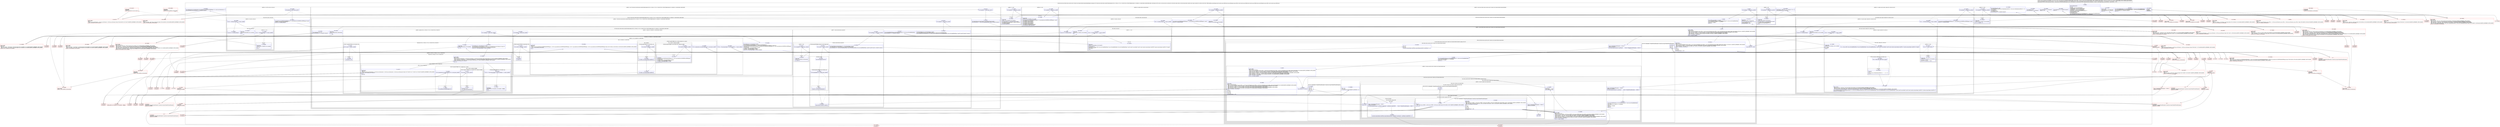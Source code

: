 digraph "CFG fororg.osmdroid.util.GEMFFile.\<init\>(Ljava\/lang\/String;Ljava\/util\/List;)V" {
subgraph cluster_Region_464592391 {
label = "R(19:0|(3:3|(3:5|(4:7|8|(3:10|(4:12|13|(3:15|(3:17|18|(2:21|(2:23|24)))|29)|31)|34)|35)|38)|39)|40|(1:43)|44|(2:47|(7:50|(3:53|(1:56)|(3:59|(1:61)|62)(0))|63|(4:66|(2:67|(2:(1:176)|(2:(1:71)(1:(1:74)(0))|75)))|(1:78)(0)|79)|80|(3:83|(2:(2:(1:90)|91)(1:(1:94)(0))|95)|(1:98)(0))|99))|100|(1:103)|104|(2:107|(3:110|(1:113)|114))|115|(1:118)|119|(1:122)|123|(3:126|(3:129|(1:132)|133)|134)|135|(2:138|(3:141|(5:144|(1:146)|147|(1:150)|151)|152))|153) | DECL_VAR: java.util.Iterator null, int null, java.io.File[] null, java.util.Iterator\<java.io.File\> null, int null, java.io.File[] null, int null, java.io.File[] null, java.util.Iterator\<java.io.File\> null, int null, java.io.File[] null\l";
node [shape=record,color=blue];
Node_0 [shape=record,label="{0\:\ 0x0000|MTH_ENTER_BLOCK\l|r0 = r27\lr0.mFiles = new java.util.ArrayList()\lr0.mFileNames = new java.util.ArrayList()\lr0.mRangeData = new java.util.ArrayList()\lr0.mFileSizes = new java.util.ArrayList()\lr0.mSources = new java.util.LinkedHashMap\<\>()\lr0.mSourceLimited = false\lr0.mCurrentSource = 0\lr0.mLocation = r28\ljava.util.LinkedHashMap java.util.LinkedHashMap r3 = new java.util.LinkedHashMap()\ljava.util.Iterator java.util.Iterator\<java.io.File\> r4 = r29.iterator()\l}"];
subgraph cluster_LoopRegion_1663156035 {
label = "LOOP:0: (3:3|(3:5|(4:7|8|(3:10|(4:12|13|(3:15|(3:17|18|(2:21|(2:23|24)))|29)|31)|34)|35)|38)|39)";
node [shape=record,color=blue];
Node_2 [shape=record,label="{2\:\ 0x003e|if (r4.hasNext() != false) goto L_0x0040\l}"];
subgraph cluster_Region_1372183491 {
label = "R(3:3|(3:5|(4:7|8|(3:10|(4:12|13|(3:15|(3:17|18|(2:21|(2:23|24)))|29)|31)|34)|35)|38)|39)";
node [shape=record,color=blue];
Node_3 [shape=record,label="{3\:\ 0x0040|java.io.File java.io.File r5 = r4.next()\ljava.util.LinkedHashMap java.util.LinkedHashMap r6 = new java.util.LinkedHashMap()\ljava.io.File[] java.io.File[] r7 = r5.listFiles()\lint int r8 = r7.length\lint r9 = 0\l}"];
subgraph cluster_LoopRegion_1257623648 {
label = "LOOP:1: (3:5|(4:7|8|(3:10|(4:12|13|(3:15|(3:17|18|(2:21|(2:23|24)))|29)|31)|34)|35)|38)";
node [shape=record,color=blue];
Node_4 [shape=record,label="{4\:\ 0x0051|LOOP_START\lPHI: r4 r7 r8 r9 \l  PHI: (r4v6 java.util.Iterator\<java.io.File\>) = (r4v1 java.util.Iterator\<java.io.File\>), (r4v7 java.util.Iterator\<java.io.File\>) binds: [B:3:0x0040, B:38:0x011c] A[DONT_GENERATE, DONT_INLINE]\l  PHI: (r7v15 java.io.File[]) = (r7v14 java.io.File[]), (r7v16 java.io.File[]) binds: [B:3:0x0040, B:38:0x011c] A[DONT_GENERATE, DONT_INLINE]\l  PHI: (r8v13 int) = (r8v12 int), (r8v14 int) binds: [B:3:0x0040, B:38:0x011c] A[DONT_GENERATE, DONT_INLINE]\l  PHI: (r9v29 int) = (r9v28 int), (r9v30 int) binds: [B:3:0x0040, B:38:0x011c] A[DONT_GENERATE, DONT_INLINE]\lLOOP:1: B:4:0x0051\-\>B:38:0x011c\l|if (r9 \< r8) goto L_0x0053\l}"];
subgraph cluster_Region_978468911 {
label = "R(3:5|(4:7|8|(3:10|(4:12|13|(3:15|(3:17|18|(2:21|(2:23|24)))|29)|31)|34)|35)|38)";
node [shape=record,color=blue];
Node_5 [shape=record,label="{5\:\ 0x0053|java.io.File r10 = r7[r9]\l}"];
subgraph cluster_TryCatchRegion_1780789783 {
label = "Try: R(4:7|8|(3:10|(4:12|13|(3:15|(3:17|18|(2:21|(2:23|24)))|29)|31)|34)|35) catches: R(1:36)";
node [shape=record,color=blue];
subgraph cluster_Region_2003906684 {
label = "R(4:7|8|(3:10|(4:12|13|(3:15|(3:17|18|(2:21|(2:23|24)))|29)|31)|34)|35)";
node [shape=record,color=blue];
Node_7 [shape=record,label="{7\:\ ?|Catch:\{ NumberFormatException \-\> 0x0116 \}\lSplitter:B:6:0x0055\l|java.lang.Integer.parseInt(r10.getName())     \/\/ Catch:\{ NumberFormatException \-\> 0x0116 \}\l}"];
Node_8 [shape=record,label="{8\:\ 0x005c|java.util.LinkedHashMap java.util.LinkedHashMap r11 = new java.util.LinkedHashMap()\ljava.io.File[] java.io.File[] r12 = r10.listFiles()\lint int r13 = r12.length\lint r14 = 0\l}"];
subgraph cluster_LoopRegion_1522780799 {
label = "LOOP:2: (3:10|(4:12|13|(3:15|(3:17|18|(2:21|(2:23|24)))|29)|31)|34)";
node [shape=record,color=blue];
Node_9 [shape=record,label="{9\:\ 0x0067|LOOP_START\lPHI: r4 r7 r8 r12 r13 r14 \l  PHI: (r4v8 java.util.Iterator\<java.io.File\>) = (r4v6 java.util.Iterator\<java.io.File\>), (r4v9 java.util.Iterator\<java.io.File\>) binds: [B:8:0x005c, B:34:0x00ef] A[DONT_GENERATE, DONT_INLINE]\l  PHI: (r7v17 java.io.File[]) = (r7v15 java.io.File[]), (r7v18 java.io.File[]) binds: [B:8:0x005c, B:34:0x00ef] A[DONT_GENERATE, DONT_INLINE]\l  PHI: (r8v15 int) = (r8v13 int), (r8v16 int) binds: [B:8:0x005c, B:34:0x00ef] A[DONT_GENERATE, DONT_INLINE]\l  PHI: (r12v19 java.io.File[]) = (r12v18 java.io.File[]), (r12v20 java.io.File[]) binds: [B:8:0x005c, B:34:0x00ef] A[DONT_GENERATE, DONT_INLINE]\l  PHI: (r13v38 int) = (r13v37 int), (r13v39 int) binds: [B:8:0x005c, B:34:0x00ef] A[DONT_GENERATE, DONT_INLINE]\l  PHI: (r14v50 int) = (r14v49 int), (r14v51 int) binds: [B:8:0x005c, B:34:0x00ef] A[DONT_GENERATE, DONT_INLINE]\lLOOP:2: B:9:0x0067\-\>B:34:0x00ef\l|if (r14 \< r13) goto L_0x0069\l}"];
subgraph cluster_Region_1900715432 {
label = "R(3:10|(4:12|13|(3:15|(3:17|18|(2:21|(2:23|24)))|29)|31)|34)";
node [shape=record,color=blue];
Node_10 [shape=record,label="{10\:\ 0x0069|java.io.File r15 = r12[r14]\l}"];
subgraph cluster_TryCatchRegion_2076863262 {
label = "Try: R(4:12|13|(3:15|(3:17|18|(2:21|(2:23|24)))|29)|31) catches: R(1:32)";
node [shape=record,color=blue];
subgraph cluster_Region_1019617869 {
label = "R(4:12|13|(3:15|(3:17|18|(2:21|(2:23|24)))|29)|31)";
node [shape=record,color=blue];
Node_12 [shape=record,label="{12\:\ ?|Catch:\{ NumberFormatException \-\> 0x00e5 \}\lSplitter:B:11:0x006b\l|java.lang.Integer.parseInt(r15.getName())     \/\/ Catch:\{ NumberFormatException \-\> 0x00e5 \}\l}"];
Node_13 [shape=record,label="{13\:\ 0x0072|java.util.LinkedHashMap java.util.LinkedHashMap r2 = new java.util.LinkedHashMap()\lr17 = r4\ljava.io.File[] java.io.File[] r4 = r15.listFiles()\lr18 = r7\lint int r7 = r4.length\lr19 = r8\lint r8 = 0\l}"];
subgraph cluster_LoopRegion_1198041787 {
label = "LOOP:3: (3:15|(3:17|18|(2:21|(2:23|24)))|29)";
node [shape=record,color=blue];
Node_14 [shape=record,label="{14\:\ 0x0083|LOOP_START\lPHI: r4 r7 r8 r12 r13 \l  PHI: (r4v11 java.io.File[]) = (r4v10 java.io.File[]), (r4v13 java.io.File[]) binds: [B:13:0x0072, B:29:0x00c7] A[DONT_GENERATE, DONT_INLINE]\l  PHI: (r7v20 int) = (r7v19 int), (r7v22 int) binds: [B:13:0x0072, B:29:0x00c7] A[DONT_GENERATE, DONT_INLINE]\l  PHI: (r8v18 int) = (r8v17 int), (r8v19 int) binds: [B:13:0x0072, B:29:0x00c7] A[DONT_GENERATE, DONT_INLINE]\l  PHI: (r12v21 java.io.File[]) = (r12v19 java.io.File[]), (r12v22 java.io.File[]) binds: [B:13:0x0072, B:29:0x00c7] A[DONT_GENERATE, DONT_INLINE]\l  PHI: (r13v40 int) = (r13v38 int), (r13v41 int) binds: [B:13:0x0072, B:29:0x00c7] A[DONT_GENERATE, DONT_INLINE]\lLOOP:3: B:14:0x0083\-\>B:29:0x00c7\l|if (r8 \< r7) goto L_0x0085\l}"];
subgraph cluster_Region_1117904614 {
label = "R(3:15|(3:17|18|(2:21|(2:23|24)))|29)";
node [shape=record,color=blue];
Node_15 [shape=record,label="{15\:\ 0x0085|int r20 = r7\ljava.io.File r7 = r4[r8]\ljava.io.File[] r21 = r4\l}"];
subgraph cluster_TryCatchRegion_1122160159 {
label = "Try: R(3:17|18|(2:21|(2:23|24))) catches: R(3:25|27|29)";
node [shape=record,color=blue];
subgraph cluster_Region_640905218 {
label = "R(3:17|18|(2:21|(2:23|24)))";
node [shape=record,color=blue];
Node_17 [shape=record,label="{17\:\ ?|Catch:\{ NumberFormatException \-\> 0x00c3 \}\lSplitter:B:16:0x008b\l}"];
Node_18 [shape=record,label="{18\:\ 0x008f|r22 = r12\l}"];
subgraph cluster_TryCatchRegion_1947311776 {
label = "Try: R(2:21|(2:23|24)) catches: R(2:27|29)";
node [shape=record,color=blue];
subgraph cluster_Region_922536018 {
label = "R(2:21|(2:23|24))";
node [shape=record,color=blue];
Node_21 [shape=record,label="{21\:\ 0x0095|r23 = r13\l}"];
subgraph cluster_TryCatchRegion_1005203007 {
label = "Try: R(2:23|24) catches: R(0)";
node [shape=record,color=blue];
subgraph cluster_Region_2061923973 {
label = "R(2:23|24)";
node [shape=record,color=blue];
Node_23 [shape=record,label="{23\:\ ?|Catch:\{ NumberFormatException \-\> 0x00c7 \}\lSplitter:B:22:0x0099\l|java.lang.Integer.parseInt(r7.getName().substring(0, r7.getName().indexOf(46)))     \/\/ Catch:\{ NumberFormatException \-\> 0x00c7 \}\l}"];
Node_24 [shape=record,label="{24\:\ 0x00a5|r2.put(java.lang.Integer.valueOf(java.lang.Integer.parseInt(r7.getName().substring(0, r7.getName().indexOf(46)))), r7)\l}"];
}
subgraph cluster_Region_332406983 {
label = "R(0) | ExcHandler: NumberFormatException (unused java.lang.NumberFormatException)\l";
node [shape=record,color=blue];
}
}
}
subgraph cluster_Region_526150169 {
label = "R(2:27|29) | ExcHandler: NumberFormatException (unused java.lang.NumberFormatException)\l";
node [shape=record,color=blue];
Node_27 [shape=record,label="{27\:\ 0x00c5|PHI: r22 \l  PHI: (r22v4 java.io.File[]) = (r22v5 java.io.File[]), (r22v6 java.io.File[]) binds: [B:25:0x00c3, B:28:?] A[DONT_GENERATE, DONT_INLINE]\l|r23 = r13\l}"];
Node_29 [shape=record,label="{29\:\ 0x00c7|LOOP_END\lPHI: r22 r23 \l  PHI: (r22v3 java.io.File[]) = (r22v4 java.io.File[]), (r22v6 java.io.File[]), (r22v6 java.io.File[]) binds: [B:163:0x00c7, B:30:?, B:164:0x00c7] A[DONT_GENERATE, DONT_INLINE]\l  PHI: (r23v3 int) = (r23v4 int), (r23v5 int), (r23v5 int) binds: [B:163:0x00c7, B:30:?, B:164:0x00c7] A[DONT_GENERATE, DONT_INLINE]\lLOOP:3: B:14:0x0083\-\>B:29:0x00c7\l|r8++\lr7 = r20\lr4 = r21\lr12 = r22\lr13 = r23\ljava.lang.String r1 = r28\l}"];
}
}
}
subgraph cluster_Region_2101486127 {
label = "R(3:25|27|29) | ExcHandler: NumberFormatException (unused java.lang.NumberFormatException)\l";
node [shape=record,color=blue];
Node_25 [shape=record,label="{25\:\ 0x00c3|r22 = r12\l}"];
Node_27 [shape=record,label="{27\:\ 0x00c5|PHI: r22 \l  PHI: (r22v4 java.io.File[]) = (r22v5 java.io.File[]), (r22v6 java.io.File[]) binds: [B:25:0x00c3, B:28:?] A[DONT_GENERATE, DONT_INLINE]\l|r23 = r13\l}"];
Node_29 [shape=record,label="{29\:\ 0x00c7|LOOP_END\lPHI: r22 r23 \l  PHI: (r22v3 java.io.File[]) = (r22v4 java.io.File[]), (r22v6 java.io.File[]), (r22v6 java.io.File[]) binds: [B:163:0x00c7, B:30:?, B:164:0x00c7] A[DONT_GENERATE, DONT_INLINE]\l  PHI: (r23v3 int) = (r23v4 int), (r23v5 int), (r23v5 int) binds: [B:163:0x00c7, B:30:?, B:164:0x00c7] A[DONT_GENERATE, DONT_INLINE]\lLOOP:3: B:14:0x0083\-\>B:29:0x00c7\l|r8++\lr7 = r20\lr4 = r21\lr12 = r22\lr13 = r23\ljava.lang.String r1 = r28\l}"];
}
}
Node_29 [shape=record,label="{29\:\ 0x00c7|LOOP_END\lPHI: r22 r23 \l  PHI: (r22v3 java.io.File[]) = (r22v4 java.io.File[]), (r22v6 java.io.File[]), (r22v6 java.io.File[]) binds: [B:163:0x00c7, B:30:?, B:164:0x00c7] A[DONT_GENERATE, DONT_INLINE]\l  PHI: (r23v3 int) = (r23v4 int), (r23v5 int), (r23v5 int) binds: [B:163:0x00c7, B:30:?, B:164:0x00c7] A[DONT_GENERATE, DONT_INLINE]\lLOOP:3: B:14:0x0083\-\>B:29:0x00c7\l|r8++\lr7 = r20\lr4 = r21\lr12 = r22\lr13 = r23\ljava.lang.String r1 = r28\l}"];
}
}
Node_31 [shape=record,label="{31\:\ 0x00d4|r22 = r12\lr23 = r13\lr11.put(new java.lang.Integer(r15.getName()), r2)\l}"];
}
subgraph cluster_Region_432295840 {
label = "R(1:32) | ExcHandler: NumberFormatException (unused java.lang.NumberFormatException)\l";
node [shape=record,color=blue];
Node_32 [shape=record,label="{32\:\ 0x00e5|r17 = r4\lr18 = r7\lr19 = r8\lr22 = r12\lr23 = r13\l}"];
}
}
Node_34 [shape=record,label="{34\:\ 0x00ef|LOOP_END\lPHI: r17 r18 r19 r22 r23 \l  PHI: (r17v4 java.util.Iterator\<java.io.File\>) = (r17v5 java.util.Iterator\<java.io.File\>), (r17v6 java.util.Iterator\<java.io.File\>) binds: [B:160:0x00ef, B:161:0x00ef] A[DONT_GENERATE, DONT_INLINE]\l  PHI: (r18v3 java.io.File[]) = (r18v4 java.io.File[]), (r18v5 java.io.File[]) binds: [B:160:0x00ef, B:161:0x00ef] A[DONT_GENERATE, DONT_INLINE]\l  PHI: (r19v3 int) = (r19v4 int), (r19v5 int) binds: [B:160:0x00ef, B:161:0x00ef] A[DONT_GENERATE, DONT_INLINE]\l  PHI: (r22v0 java.io.File[]) = (r22v1 java.io.File[]), (r22v2 java.io.File[]) binds: [B:160:0x00ef, B:161:0x00ef] A[DONT_GENERATE, DONT_INLINE]\l  PHI: (r23v0 int) = (r23v1 int), (r23v2 int) binds: [B:160:0x00ef, B:161:0x00ef] A[DONT_GENERATE, DONT_INLINE]\lLOOP:2: B:9:0x0067\-\>B:34:0x00ef\l|r14++\lr4 = r17\lr7 = r18\lr8 = r19\lr12 = r22\lr13 = r23\ljava.lang.String r1 = r28\l}"];
}
}
Node_35 [shape=record,label="{35\:\ 0x0100|r17 = r4\lr18 = r7\lr19 = r8\lr6.put(java.lang.Integer.valueOf(java.lang.Integer.parseInt(r10.getName())), r11)\l}"];
}
subgraph cluster_Region_347954125 {
label = "R(1:36) | ExcHandler: NumberFormatException (unused java.lang.NumberFormatException)\l";
node [shape=record,color=blue];
Node_36 [shape=record,label="{36\:\ 0x0116|r17 = r4\lr18 = r7\lr19 = r8\l}"];
}
}
Node_38 [shape=record,label="{38\:\ 0x011c|LOOP_END\lPHI: r17 r18 r19 \l  PHI: (r17v1 java.util.Iterator\<java.io.File\>) = (r17v2 java.util.Iterator\<java.io.File\>), (r17v3 java.util.Iterator\<java.io.File\>) binds: [B:157:0x011c, B:158:0x011c] A[DONT_GENERATE, DONT_INLINE]\l  PHI: (r18v0 java.io.File[]) = (r18v1 java.io.File[]), (r18v2 java.io.File[]) binds: [B:157:0x011c, B:158:0x011c] A[DONT_GENERATE, DONT_INLINE]\l  PHI: (r19v0 int) = (r19v1 int), (r19v2 int) binds: [B:157:0x011c, B:158:0x011c] A[DONT_GENERATE, DONT_INLINE]\lLOOP:1: B:4:0x0051\-\>B:38:0x011c\l|r9++\lr4 = r17\lr7 = r18\lr8 = r19\ljava.lang.String r1 = r28\l}"];
}
}
Node_39 [shape=record,label="{39\:\ 0x0129|LOOP_END\lLOOP:0: B:1:0x003a\-\>B:39:0x0129\l|java.util.Iterator\<java.io.File\> r17 = r4\lr3.put(r5.getName(), r6)\ljava.lang.String r1 = r28\l}"];
}
}
Node_40 [shape=record,label="{40\:\ 0x0137|java.util.LinkedHashMap java.util.LinkedHashMap r1 = new java.util.LinkedHashMap()\ljava.util.LinkedHashMap java.util.LinkedHashMap r2 = new java.util.LinkedHashMap()\ljava.util.Iterator r4 = r3.keySet().iterator()\lint r5 = 0\l}"];
subgraph cluster_LoopRegion_1201051284 {
label = "LOOP:4: (1:43)";
node [shape=record,color=blue];
Node_42 [shape=record,label="{42\:\ 0x014e|if (r4.hasNext() != false) goto L_0x0150\l}"];
subgraph cluster_Region_158101100 {
label = "R(1:43)";
node [shape=record,color=blue];
Node_43 [shape=record,label="{43\:\ 0x0150|LOOP_END\lLOOP:4: B:41:0x014a\-\>B:43:0x0150\l|java.lang.String r6 = (java.lang.String) r4.next()\lr1.put(r6, new java.lang.Integer(r5))\lr2.put(new java.lang.Integer(r5), r6)\lr5++\l}"];
}
}
Node_44 [shape=record,label="{44\:\ 0x0169|java.util.ArrayList java.util.ArrayList\<org.osmdroid.util.GEMFFile.GEMFRange\> r4 = new java.util.ArrayList\<\>()\ljava.util.Iterator java.util.Iterator r5 = r3.keySet().iterator()\l}"];
subgraph cluster_LoopRegion_526582656 {
label = "LOOP:5: (2:47|(7:50|(3:53|(1:56)|(3:59|(1:61)|62)(0))|63|(4:66|(2:67|(2:(1:176)|(2:(1:71)(1:(1:74)(0))|75)))|(1:78)(0)|79)|80|(3:83|(2:(2:(1:90)|91)(1:(1:94)(0))|95)|(1:98)(0))|99))";
node [shape=record,color=blue];
Node_46 [shape=record,label="{46\:\ 0x017a|if (r5.hasNext() != false) goto L_0x017c\l}"];
subgraph cluster_Region_713611444 {
label = "R(2:47|(7:50|(3:53|(1:56)|(3:59|(1:61)|62)(0))|63|(4:66|(2:67|(2:(1:176)|(2:(1:71)(1:(1:74)(0))|75)))|(1:78)(0)|79)|80|(3:83|(2:(2:(1:90)|91)(1:(1:94)(0))|95)|(1:98)(0))|99))";
node [shape=record,color=blue];
Node_47 [shape=record,label="{47\:\ 0x017c|java.lang.String java.lang.String r6 = (java.lang.String) r5.next()\ljava.util.Iterator r7 = ((java.util.LinkedHashMap) r3.get(r6)).keySet().iterator()\l}"];
subgraph cluster_LoopRegion_1066067032 {
label = "LOOP:6: (7:50|(3:53|(1:56)|(3:59|(1:61)|62)(0))|63|(4:66|(2:67|(2:(1:176)|(2:(1:71)(1:(1:74)(0))|75)))|(1:78)(0)|79)|80|(3:83|(2:(2:(1:90)|91)(1:(1:94)(0))|95)|(1:98)(0))|99)";
node [shape=record,color=blue];
Node_49 [shape=record,label="{49\:\ 0x0194|if (r7.hasNext() != false) goto L_0x0196\l}"];
subgraph cluster_Region_298536012 {
label = "R(7:50|(3:53|(1:56)|(3:59|(1:61)|62)(0))|63|(4:66|(2:67|(2:(1:176)|(2:(1:71)(1:(1:74)(0))|75)))|(1:78)(0)|79)|80|(3:83|(2:(2:(1:90)|91)(1:(1:94)(0))|95)|(1:98)(0))|99)";
node [shape=record,color=blue];
Node_50 [shape=record,label="{50\:\ 0x0196|java.lang.Integer r8 = (java.lang.Integer) r7.next()\ljava.util.LinkedHashMap java.util.LinkedHashMap r9 = new java.util.LinkedHashMap()\ljava.util.Iterator java.util.Iterator r10 = new java.util.TreeSet(((java.util.LinkedHashMap) ((java.util.LinkedHashMap) r3.get(r6)).get(r8)).keySet()).iterator()\l}"];
subgraph cluster_LoopRegion_1424903160 {
label = "LOOP:7: (3:53|(1:56)|(3:59|(1:61)|62)(0))";
node [shape=record,color=blue];
Node_52 [shape=record,label="{52\:\ 0x01be|if (r10.hasNext() != false) goto L_0x01c0\l}"];
subgraph cluster_Region_43596116 {
label = "R(3:53|(1:56)|(3:59|(1:61)|62)(0))";
node [shape=record,color=blue];
Node_53 [shape=record,label="{53\:\ 0x01c0|java.lang.Integer java.lang.Integer r11 = (java.lang.Integer) r10.next()\ljava.util.ArrayList java.util.ArrayList r12 = new java.util.ArrayList()\ljava.util.Iterator r13 = ((java.util.LinkedHashMap) ((java.util.LinkedHashMap) ((java.util.LinkedHashMap) r3.get(r6)).get(r8)).get(r11)).keySet().iterator()\l}"];
subgraph cluster_LoopRegion_1434172992 {
label = "LOOP:8: (1:56)";
node [shape=record,color=blue];
Node_55 [shape=record,label="{55\:\ 0x01e9|if (r13.hasNext() != false) goto L_0x01eb\l}"];
subgraph cluster_Region_2034460650 {
label = "R(1:56)";
node [shape=record,color=blue];
Node_56 [shape=record,label="{56\:\ 0x01eb|LOOP_END\lLOOP:8: B:54:0x01e5\-\>B:56:0x01eb\l|r12.add(r14)\l}"];
}
}
subgraph cluster_IfRegion_220618574 {
label = "IF [B:58:0x01f9] THEN: R(3:59|(1:61)|62) ELSE: R(0)";
node [shape=record,color=blue];
Node_58 [shape=record,label="{58\:\ 0x01f9|if (r12.size() != 0) goto L_0x01fc\l}"];
subgraph cluster_Region_642922219 {
label = "R(3:59|(1:61)|62)";
node [shape=record,color=blue];
Node_59 [shape=record,label="{59\:\ 0x01fc|java.util.Collections.sort(r12)\l}"];
subgraph cluster_IfRegion_479300289 {
label = "IF [B:60:0x0203] THEN: R(1:61) ELSE: null";
node [shape=record,color=blue];
Node_60 [shape=record,label="{60\:\ 0x0203|if (r9.containsKey(r12) == false) goto L_0x0205\l}"];
subgraph cluster_Region_1577688897 {
label = "R(1:61)";
node [shape=record,color=blue];
Node_61 [shape=record,label="{61\:\ 0x0205|r9.put(r12, new java.util.ArrayList())\l}"];
}
}
Node_62 [shape=record,label="{62\:\ 0x020d|((java.util.List) r9.get(r12)).add(r11)\l}"];
}
subgraph cluster_Region_1203726896 {
label = "R(0)";
node [shape=record,color=blue];
}
}
}
}
Node_63 [shape=record,label="{63\:\ 0x0217|java.util.LinkedHashMap java.util.LinkedHashMap r10 = new java.util.LinkedHashMap()\ljava.util.Iterator r11 = r9.keySet().iterator()\l}"];
subgraph cluster_LoopRegion_879650405 {
label = "LOOP:9: (4:66|(2:67|(2:(1:176)|(2:(1:71)(1:(1:74)(0))|75)))|(1:78)(0)|79)";
node [shape=record,color=blue];
Node_65 [shape=record,label="{65\:\ 0x0228|if (r11.hasNext() != false) goto L_0x022a\l}"];
subgraph cluster_Region_5914846 {
label = "R(4:66|(2:67|(2:(1:176)|(2:(1:71)(1:(1:74)(0))|75)))|(1:78)(0)|79)";
node [shape=record,color=blue];
Node_66 [shape=record,label="{66\:\ 0x022a|java.util.List r12 = (java.util.List) r11.next()\ljava.util.TreeSet java.util.TreeSet r13 = new java.util.TreeSet((java.util.Collection) r9.get(r12))\ljava.util.ArrayList java.util.ArrayList r14 = new java.util.ArrayList()\lint int r15 = ((java.lang.Integer) r13.first()).intValue()\l}"];
subgraph cluster_LoopRegion_1546579092 {
label = "LOOP:10: (2:67|(2:(1:176)|(2:(1:71)(1:(1:74)(0))|75)))";
node [shape=record,color=blue];
subgraph cluster_Region_1160658039 {
label = "R(2:67|(2:(1:176)|(2:(1:71)(1:(1:74)(0))|75)))";
node [shape=record,color=blue];
Node_67 [shape=record,label="{67\:\ 0x024a|LOOP_START\lPHI: r5 r14 r15 \l  PHI: (r5v33 java.util.Iterator) = (r5v29 java.util.Iterator), (r5v39 java.util.Iterator) binds: [B:66:0x022a, B:75:0x027d] A[DONT_GENERATE, DONT_INLINE]\l  PHI: (r14v43 java.util.ArrayList) = (r14v42 java.util.ArrayList), (r14v44 java.util.ArrayList) binds: [B:66:0x022a, B:75:0x027d] A[DONT_GENERATE, DONT_INLINE]\l  PHI: (r15v28 int) = (r15v27 int), (r15v29 int) binds: [B:66:0x022a, B:75:0x027d] A[DONT_GENERATE, DONT_INLINE]\lLOOP:10: B:67:0x024a\-\>B:75:0x027d\l|r24 = r5\l}"];
subgraph cluster_Region_1420804335 {
label = "R(2:(1:176)|(2:(1:71)(1:(1:74)(0))|75))";
node [shape=record,color=blue];
subgraph cluster_IfRegion_1548637412 {
label = "IF [B:68:0x0258] THEN: R(1:176) ELSE: null";
node [shape=record,color=blue];
Node_68 [shape=record,label="{68\:\ 0x0258|if (r15 \>= (((java.lang.Integer) r13.last()).intValue() + 1)) goto L_0x0282\l}"];
subgraph cluster_Region_1753079456 {
label = "R(1:176)";
node [shape=record,color=blue];
Node_176 [shape=record,label="{176\:\ 0x0282|SYNTHETIC\lEDGE_INSN: B:176:0x0282\-\>B:76:0x0282 ?: BREAK  \l|break\l}"];
}
}
subgraph cluster_Region_122888597 {
label = "R(2:(1:71)(1:(1:74)(0))|75)";
node [shape=record,color=blue];
subgraph cluster_IfRegion_1891405191 {
label = "IF [B:70:0x0263] THEN: R(1:71) ELSE: R(1:(1:74)(0))";
node [shape=record,color=blue];
Node_70 [shape=record,label="{70\:\ 0x0263|if (r13.contains(new java.lang.Integer(r15)) == true) goto L_0x0265\l}"];
subgraph cluster_Region_1470396074 {
label = "R(1:71)";
node [shape=record,color=blue];
Node_71 [shape=record,label="{71\:\ 0x0265|r14.add(new java.lang.Integer(r15))\l}"];
}
subgraph cluster_Region_795332740 {
label = "R(1:(1:74)(0)) | ELSE_IF_CHAIN\l";
node [shape=record,color=blue];
subgraph cluster_IfRegion_1128307344 {
label = "IF [B:73:0x0272] THEN: R(1:74) ELSE: R(0) | ELSE_IF_CHAIN\l";
node [shape=record,color=blue];
Node_73 [shape=record,label="{73\:\ 0x0272|if (r14.size() \> 0) goto L_0x0274\l}"];
subgraph cluster_Region_1144587302 {
label = "R(1:74)";
node [shape=record,color=blue];
Node_74 [shape=record,label="{74\:\ 0x0274|r10.put(r12, r14)\lr14 = new java.util.ArrayList()\l}"];
}
subgraph cluster_Region_75940784 {
label = "R(0)";
node [shape=record,color=blue];
}
}
}
}
Node_75 [shape=record,label="{75\:\ 0x027d|LOOP_END\lPHI: r14 \l  PHI: (r14v44 java.util.ArrayList) = (r14v43 java.util.ArrayList), (r14v45 java.util.ArrayList), (r14v43 java.util.ArrayList) binds: [B:179:0x027d, B:177:0x027d, B:178:0x027d] A[DONT_GENERATE, DONT_INLINE]\lLOOP:10: B:67:0x024a\-\>B:75:0x027d\l|r15++\lr5 = r24\l}"];
}
}
}
}
subgraph cluster_IfRegion_1837567848 {
label = "IF [B:77:0x0286] THEN: R(1:78) ELSE: R(0)";
node [shape=record,color=blue];
Node_77 [shape=record,label="{77\:\ 0x0286|if (r14.size() \> 0) goto L_0x0288\l}"];
subgraph cluster_Region_1448634487 {
label = "R(1:78)";
node [shape=record,color=blue];
Node_78 [shape=record,label="{78\:\ 0x0288|r10.put(r12, r14)\l}"];
}
subgraph cluster_Region_780456823 {
label = "R(0)";
node [shape=record,color=blue];
}
}
Node_79 [shape=record,label="{79\:\ 0x028b|LOOP_END\lLOOP:9: B:64:0x0224\-\>B:79:0x028b\l|r5 = r24\l}"];
}
}
Node_80 [shape=record,label="{80\:\ 0x028e|java.util.Iterator r24 = r5\ljava.util.Iterator r5 = r10.keySet().iterator()\l}"];
subgraph cluster_LoopRegion_671781081 {
label = "LOOP:11: (3:83|(2:(2:(1:90)|91)(1:(1:94)(0))|95)|(1:98)(0))";
node [shape=record,color=blue];
Node_82 [shape=record,label="{82\:\ 0x029c|if (r5.hasNext() != false) goto L_0x029e\l}"];
subgraph cluster_Region_70644038 {
label = "R(3:83|(2:(2:(1:90)|91)(1:(1:94)(0))|95)|(1:98)(0))";
node [shape=record,color=blue];
Node_83 [shape=record,label="{83\:\ 0x029e|java.util.List r10 = (java.util.List) r5.next()\ljava.util.TreeSet java.util.TreeSet r11 = new java.util.TreeSet(r10)\ljava.util.TreeSet java.util.TreeSet r12 = new java.util.TreeSet((java.util.Collection) r9.get(r10))\lorg.osmdroid.util.GEMFFile$GEMFRange org.osmdroid.util.GEMFFile.GEMFRange r10 = new org.osmdroid.util.GEMFFile.GEMFRange()\lr10.zoom = r8\lr10.sourceIndex = (java.lang.Integer) r1.get(r6)\lr10.xMin = (java.lang.Integer) r12.first()\lr10.xMax = (java.lang.Integer) r12.last()\lint int r14 = ((java.lang.Integer) r11.first()).intValue()\l}"];
subgraph cluster_LoopRegion_1628109113 {
label = "LOOP:12: (2:(2:(1:90)|91)(1:(1:94)(0))|95)";
node [shape=record,color=blue];
Node_85 [shape=record,label="{85\:\ 0x02ea|if (r14 \< (((java.lang.Integer) r11.last()).intValue() + 1)) goto L_0x02ec\l}"];
subgraph cluster_Region_575067864 {
label = "R(2:(2:(1:90)|91)(1:(1:94)(0))|95)";
node [shape=record,color=blue];
subgraph cluster_IfRegion_1201524587 {
label = "IF [B:87:0x02f5] THEN: R(2:(1:90)|91) ELSE: R(1:(1:94)(0))";
node [shape=record,color=blue];
Node_87 [shape=record,label="{87\:\ 0x02f5|if (r11.contains(new java.lang.Integer(r14)) == true) goto L_0x02f7\l}"];
subgraph cluster_Region_1760743556 {
label = "R(2:(1:90)|91)";
node [shape=record,color=blue];
subgraph cluster_IfRegion_1258941322 {
label = "IF [B:89:0x02f9] THEN: R(1:90) ELSE: null";
node [shape=record,color=blue];
Node_89 [shape=record,label="{89\:\ 0x02f9|if (r10.yMin == null) goto L_0x02fb\l}"];
subgraph cluster_Region_1577531724 {
label = "R(1:90)";
node [shape=record,color=blue];
Node_90 [shape=record,label="{90\:\ 0x02fb|r10.yMin = java.lang.Integer.valueOf(r14)\l}"];
}
}
Node_91 [shape=record,label="{91\:\ 0x0301|r10.yMax = java.lang.Integer.valueOf(r14)\l}"];
}
subgraph cluster_Region_964204204 {
label = "R(1:(1:94)(0)) | ELSE_IF_CHAIN\l";
node [shape=record,color=blue];
subgraph cluster_IfRegion_1102953574 {
label = "IF [B:93:0x030a] THEN: R(1:94) ELSE: R(0) | ELSE_IF_CHAIN\l";
node [shape=record,color=blue];
Node_93 [shape=record,label="{93\:\ 0x030a|if (r10.yMin != null) goto L_0x030c\l}"];
subgraph cluster_Region_1068963631 {
label = "R(1:94)";
node [shape=record,color=blue];
Node_94 [shape=record,label="{94\:\ 0x030c|r4.add(r10)\lorg.osmdroid.util.GEMFFile$GEMFRange r10 = new org.osmdroid.util.GEMFFile.GEMFRange()\lr10.zoom = r8\lr10.sourceIndex = (java.lang.Integer) r1.get(r6)\lr10.xMin = (java.lang.Integer) r12.first()\lr10.xMax = (java.lang.Integer) r12.last()\l}"];
}
subgraph cluster_Region_198265200 {
label = "R(0)";
node [shape=record,color=blue];
}
}
}
}
Node_95 [shape=record,label="{95\:\ 0x032e|LOOP_END\lPHI: r10 \l  PHI: (r10v16 org.osmdroid.util.GEMFFile$GEMFRange) = (r10v15 org.osmdroid.util.GEMFFile$GEMFRange), (r10v17 org.osmdroid.util.GEMFFile$GEMFRange), (r10v15 org.osmdroid.util.GEMFFile$GEMFRange) binds: [B:187:0x032e, B:185:0x032e, B:186:0x032e] A[DONT_GENERATE, DONT_INLINE]\lLOOP:12: B:84:0x02de\-\>B:95:0x032e\l|r14++\l}"];
}
}
subgraph cluster_IfRegion_1164728928 {
label = "IF [B:97:0x0333] THEN: R(1:98) ELSE: R(0)";
node [shape=record,color=blue];
Node_97 [shape=record,label="{97\:\ 0x0333|if (r10.yMin != null) goto L_0x0335\l}"];
subgraph cluster_Region_734935840 {
label = "R(1:98)";
node [shape=record,color=blue];
Node_98 [shape=record,label="{98\:\ 0x0335|r4.add(r10)\l}"];
}
subgraph cluster_Region_54934550 {
label = "R(0)";
node [shape=record,color=blue];
}
}
}
}
Node_99 [shape=record,label="{99\:\ 0x033a|LOOP_END\lLOOP:6: B:48:0x0190\-\>B:99:0x033a\l|r5 = r24\l}"];
}
}
}
}
Node_100 [shape=record,label="{100\:\ 0x033e|java.util.Iterator r5 = r1.keySet().iterator()\lint r6 = 0\l}"];
subgraph cluster_LoopRegion_2134309119 {
label = "LOOP:13: (1:103)";
node [shape=record,color=blue];
Node_102 [shape=record,label="{102\:\ 0x034b|if (r5.hasNext() != false) goto L_0x034d\l}"];
subgraph cluster_Region_396413116 {
label = "R(1:103)";
node [shape=record,color=blue];
Node_103 [shape=record,label="{103\:\ 0x034d|LOOP_END\lLOOP:13: B:101:0x0347\-\>B:103:0x034d\l|r6 += r7.length() + 8\l}"];
}
}
Node_104 [shape=record,label="{104\:\ 0x035b|long long r6 = (long) (r6 + 12 + (r4.size() * 32) + 4)\ljava.util.Iterator r8 = r4.iterator()\l}"];
subgraph cluster_LoopRegion_33999939 {
label = "LOOP:14: (2:107|(3:110|(1:113)|114))";
node [shape=record,color=blue];
Node_106 [shape=record,label="{106\:\ 0x036f|if (r8.hasNext() != false) goto L_0x0371\l}"];
subgraph cluster_Region_987773403 {
label = "R(2:107|(3:110|(1:113)|114))";
node [shape=record,color=blue];
Node_107 [shape=record,label="{107\:\ 0x0371|org.osmdroid.util.GEMFFile$GEMFRange r9 = (org.osmdroid.util.GEMFFile.GEMFRange) r8.next()\lr9.offset = java.lang.Long.valueOf(r6)\lint int r10 = r9.xMin.intValue()\l}"];
subgraph cluster_LoopRegion_666676430 {
label = "LOOP:15: (3:110|(1:113)|114)";
node [shape=record,color=blue];
Node_109 [shape=record,label="{109\:\ 0x038b|if (r10 \< (r9.xMax.intValue() + 1)) goto L_0x038d\l}"];
subgraph cluster_Region_1051246970 {
label = "R(3:110|(1:113)|114)";
node [shape=record,color=blue];
Node_110 [shape=record,label="{110\:\ 0x038d|int int r11 = r9.yMin.intValue()\l}"];
subgraph cluster_LoopRegion_1559611246 {
label = "LOOP:16: (1:113)";
node [shape=record,color=blue];
Node_112 [shape=record,label="{112\:\ 0x039b|if (r11 \< (r9.yMax.intValue() + 1)) goto L_0x039d\l}"];
subgraph cluster_Region_244937211 {
label = "R(1:113)";
node [shape=record,color=blue];
Node_113 [shape=record,label="{113\:\ 0x039d|LOOP_END\lLOOP:16: B:111:0x0393\-\>B:113:0x039d\l|r6 += 12\lr11++\l}"];
}
}
Node_114 [shape=record,label="{114\:\ 0x03a3|LOOP_END\lLOOP:15: B:108:0x0383\-\>B:114:0x03a3\l|r10++\l}"];
}
}
}
}
Node_115 [shape=record,label="{115\:\ 0x03a6|java.lang.String r10 = r28\ljava.io.RandomAccessFile java.io.RandomAccessFile r8 = new java.io.RandomAccessFile(r10, \"rw\")\lr8.writeInt(4)\lr8.writeInt(256)\lr8.writeInt(r1.size())\ljava.util.Iterator r5 = r1.keySet().iterator()\l}"];
subgraph cluster_LoopRegion_52268986 {
label = "LOOP:17: (1:118)";
node [shape=record,color=blue];
Node_117 [shape=record,label="{117\:\ 0x03ca|if (r5.hasNext() != false) goto L_0x03cc\l}"];
subgraph cluster_Region_1102783093 {
label = "R(1:118)";
node [shape=record,color=blue];
Node_118 [shape=record,label="{118\:\ 0x03cc|LOOP_END\lLOOP:17: B:116:0x03c6\-\>B:118:0x03cc\l|java.lang.String r9 = (java.lang.String) r5.next()\lr8.writeInt(((java.lang.Integer) r1.get(r9)).intValue())\lr8.writeInt(r9.length())\lr8.write(r9.getBytes())\l}"];
}
}
Node_119 [shape=record,label="{119\:\ 0x03ee|r8.writeInt(r4.size())\ljava.util.Iterator r1 = r4.iterator()\l}"];
subgraph cluster_LoopRegion_822715715 {
label = "LOOP:18: (1:122)";
node [shape=record,color=blue];
Node_121 [shape=record,label="{121\:\ 0x03fd|if (r1.hasNext() != false) goto L_0x03ff\l}"];
subgraph cluster_Region_706136473 {
label = "R(1:122)";
node [shape=record,color=blue];
Node_122 [shape=record,label="{122\:\ 0x03ff|LOOP_END\lLOOP:18: B:120:0x03f9\-\>B:122:0x03ff\l|org.osmdroid.util.GEMFFile$GEMFRange r5 = (org.osmdroid.util.GEMFFile.GEMFRange) r1.next()\lr8.writeInt(r5.zoom.intValue())\lr8.writeInt(r5.xMin.intValue())\lr8.writeInt(r5.xMax.intValue())\lr8.writeInt(r5.yMin.intValue())\lr8.writeInt(r5.yMax.intValue())\lr8.writeInt(r5.sourceIndex.intValue())\lr8.writeLong(r5.offset.longValue())\l}"];
}
}
Node_123 [shape=record,label="{123\:\ 0x0445|java.util.Iterator r1 = r4.iterator()\llong r11 = r6\l}"];
subgraph cluster_LoopRegion_2033205917 {
label = "LOOP:19: (3:126|(3:129|(1:132)|133)|134)";
node [shape=record,color=blue];
Node_125 [shape=record,label="{125\:\ 0x044e|if (r1.hasNext() != false) goto L_0x0450\l}"];
subgraph cluster_Region_267087525 {
label = "R(3:126|(3:129|(1:132)|133)|134)";
node [shape=record,color=blue];
Node_126 [shape=record,label="{126\:\ 0x0450|org.osmdroid.util.GEMFFile$GEMFRange r5 = (org.osmdroid.util.GEMFFile.GEMFRange) r1.next()\lint int r9 = r5.xMin.intValue()\l}"];
subgraph cluster_LoopRegion_545806063 {
label = "LOOP:20: (3:129|(1:132)|133)";
node [shape=record,color=blue];
Node_128 [shape=record,label="{128\:\ 0x0464|if (r9 \< (r5.xMax.intValue() + 1)) goto L_0x0466\l}"];
subgraph cluster_Region_2137836599 {
label = "R(3:129|(1:132)|133)";
node [shape=record,color=blue];
Node_129 [shape=record,label="{129\:\ 0x0466|int int r13 = r5.yMin.intValue()\l}"];
subgraph cluster_LoopRegion_1937140291 {
label = "LOOP:21: (1:132)";
node [shape=record,color=blue];
Node_131 [shape=record,label="{131\:\ 0x0474|if (r13 \< (r5.yMax.intValue() + 1)) goto L_0x0476\l}"];
subgraph cluster_Region_487718151 {
label = "R(1:132)";
node [shape=record,color=blue];
Node_132 [shape=record,label="{132\:\ 0x0476|LOOP_END\lLOOP:21: B:130:0x046c\-\>B:132:0x0476\l|r8.writeLong(r11)\llong long r14 = ((java.io.File) ((java.util.LinkedHashMap) ((java.util.LinkedHashMap) ((java.util.LinkedHashMap) r3.get(r2.get(r5.sourceIndex))).get(r5.zoom)).get(java.lang.Integer.valueOf(r9))).get(java.lang.Integer.valueOf(r13))).length()\lr8.writeInt((int) r14)\lr11 += r14\lr13++\l}"];
}
}
Node_133 [shape=record,label="{133\:\ 0x04af|LOOP_END\lLOOP:20: B:127:0x045c\-\>B:133:0x04af\l|r9++\l}"];
}
}
Node_134 [shape=record,label="{134\:\ 0x04b4|LOOP_END\lLOOP:19: B:124:0x044a\-\>B:134:0x04b4\l}"];
}
}
Node_135 [shape=record,label="{135\:\ 0x04b7|int r0 = 1024\lbyte[] byte[] r1 = new byte[1024]\ljava.util.Iterator r4 = r4.iterator()\lint r5 = 0\l}"];
subgraph cluster_LoopRegion_1306590508 {
label = "LOOP:22: (2:138|(3:141|(5:144|(1:146)|147|(1:150)|151)|152))";
node [shape=record,color=blue];
Node_137 [shape=record,label="{137\:\ 0x04c4|if (r4.hasNext() != false) goto L_0x04c6\l}"];
subgraph cluster_Region_1481694377 {
label = "R(2:138|(3:141|(5:144|(1:146)|147|(1:150)|151)|152))";
node [shape=record,color=blue];
Node_138 [shape=record,label="{138\:\ 0x04c6|org.osmdroid.util.GEMFFile$GEMFRange r9 = (org.osmdroid.util.GEMFFile.GEMFRange) r4.next()\lint int r11 = r9.xMin.intValue()\l}"];
subgraph cluster_LoopRegion_1150716987 {
label = "LOOP:23: (3:141|(5:144|(1:146)|147|(1:150)|151)|152)";
node [shape=record,color=blue];
Node_140 [shape=record,label="{140\:\ 0x04da|if (r11 \< (r9.xMax.intValue() + 1)) goto L_0x04dc\l}"];
subgraph cluster_Region_783899 {
label = "R(3:141|(5:144|(1:146)|147|(1:150)|151)|152)";
node [shape=record,color=blue];
Node_141 [shape=record,label="{141\:\ 0x04dc|int int r12 = r9.yMin.intValue()\l}"];
subgraph cluster_LoopRegion_1367365032 {
label = "LOOP:24: (5:144|(1:146)|147|(1:150)|151)";
node [shape=record,color=blue];
Node_143 [shape=record,label="{143\:\ 0x04ea|if (r12 \< (r9.yMax.intValue() + 1)) goto L_0x04ec\l}"];
subgraph cluster_Region_1899023209 {
label = "R(5:144|(1:146)|147|(1:150)|151)";
node [shape=record,color=blue];
Node_144 [shape=record,label="{144\:\ 0x04ec|r6 += ((java.io.File) ((java.util.LinkedHashMap) ((java.util.LinkedHashMap) ((java.util.LinkedHashMap) r3.get(r2.get(r9.sourceIndex))).get(r9.zoom)).get(java.lang.Integer.valueOf(r11))).get(java.lang.Integer.valueOf(r12))).length()\l}"];
subgraph cluster_IfRegion_722789139 {
label = "IF [B:145:0x051e] THEN: R(1:146) ELSE: null";
node [shape=record,color=blue];
Node_145 [shape=record,label="{145\:\ 0x051e|if (r6 \> FILE_SIZE_LIMIT) goto L_0x0520\l}"];
subgraph cluster_Region_157359188 {
label = "R(1:146)";
node [shape=record,color=blue];
Node_146 [shape=record,label="{146\:\ 0x0520|r8.close()\lr5++\lr8 = new java.io.RandomAccessFile(r10 + \"\-\" + r5, \"rw\")\lr6 = 0\l}"];
}
}
Node_147 [shape=record,label="{147\:\ 0x0547|PHI: r5 r6 r8 \l  PHI: (r5v21 int) = (r5v20 int), (r5v22 int) binds: [B:145:0x051e, B:146:0x0520] A[DONT_GENERATE, DONT_INLINE]\l  PHI: (r6v13 long) = (r6v12 long), (r6v15 long) binds: [B:145:0x051e, B:146:0x0520] A[DONT_GENERATE, DONT_INLINE]\l  PHI: (r8v5 java.io.RandomAccessFile) = (r8v4 java.io.RandomAccessFile), (r8v8 java.io.RandomAccessFile) binds: [B:145:0x051e, B:146:0x0520] A[DONT_GENERATE, DONT_INLINE]\l|java.io.FileInputStream java.io.FileInputStream r13 = new java.io.FileInputStream((java.io.File) ((java.util.LinkedHashMap) ((java.util.LinkedHashMap) ((java.util.LinkedHashMap) r3.get(r2.get(r9.sourceIndex))).get(r9.zoom)).get(java.lang.Integer.valueOf(r11))).get(java.lang.Integer.valueOf(r12)))\lint int r15 = r13.read(r1, 0, r0)\l}"];
subgraph cluster_LoopRegion_1414570315 {
label = "LOOP:25: (1:150)";
node [shape=record,color=blue];
Node_149 [shape=record,label="{149\:\ 0x057a|if (r15 != \-1) goto L_0x057c\l}"];
subgraph cluster_Region_1875211145 {
label = "R(1:150)";
node [shape=record,color=blue];
Node_150 [shape=record,label="{150\:\ 0x057c|LOOP_END\lLOOP:25: B:148:0x0579\-\>B:150:0x057c\l|r8.write(r1, 0, r15)\lint r15 = r13.read(r1, 0, 1024)\l}"];
}
}
Node_151 [shape=record,label="{151\:\ 0x0586|LOOP_END\lLOOP:24: B:142:0x04e2\-\>B:151:0x0586\l|r0 = 1024\lr13.close()\lr12++\l}"];
}
}
Node_152 [shape=record,label="{152\:\ 0x058f|LOOP_END\lLOOP:23: B:139:0x04d2\-\>B:152:0x058f\l|r11++\l}"];
}
}
}
}
Node_153 [shape=record,label="{153\:\ 0x0594|r8.close()\lopenFiles()\lreadHeader()\l}"];
}
subgraph cluster_Region_347954125 {
label = "R(1:36) | ExcHandler: NumberFormatException (unused java.lang.NumberFormatException)\l";
node [shape=record,color=blue];
Node_36 [shape=record,label="{36\:\ 0x0116|r17 = r4\lr18 = r7\lr19 = r8\l}"];
}
subgraph cluster_Region_432295840 {
label = "R(1:32) | ExcHandler: NumberFormatException (unused java.lang.NumberFormatException)\l";
node [shape=record,color=blue];
Node_32 [shape=record,label="{32\:\ 0x00e5|r17 = r4\lr18 = r7\lr19 = r8\lr22 = r12\lr23 = r13\l}"];
}
subgraph cluster_Region_2101486127 {
label = "R(3:25|27|29) | ExcHandler: NumberFormatException (unused java.lang.NumberFormatException)\l";
node [shape=record,color=blue];
Node_25 [shape=record,label="{25\:\ 0x00c3|r22 = r12\l}"];
Node_27 [shape=record,label="{27\:\ 0x00c5|PHI: r22 \l  PHI: (r22v4 java.io.File[]) = (r22v5 java.io.File[]), (r22v6 java.io.File[]) binds: [B:25:0x00c3, B:28:?] A[DONT_GENERATE, DONT_INLINE]\l|r23 = r13\l}"];
Node_29 [shape=record,label="{29\:\ 0x00c7|LOOP_END\lPHI: r22 r23 \l  PHI: (r22v3 java.io.File[]) = (r22v4 java.io.File[]), (r22v6 java.io.File[]), (r22v6 java.io.File[]) binds: [B:163:0x00c7, B:30:?, B:164:0x00c7] A[DONT_GENERATE, DONT_INLINE]\l  PHI: (r23v3 int) = (r23v4 int), (r23v5 int), (r23v5 int) binds: [B:163:0x00c7, B:30:?, B:164:0x00c7] A[DONT_GENERATE, DONT_INLINE]\lLOOP:3: B:14:0x0083\-\>B:29:0x00c7\l|r8++\lr7 = r20\lr4 = r21\lr12 = r22\lr13 = r23\ljava.lang.String r1 = r28\l}"];
}
subgraph cluster_Region_526150169 {
label = "R(2:27|29) | ExcHandler: NumberFormatException (unused java.lang.NumberFormatException)\l";
node [shape=record,color=blue];
Node_27 [shape=record,label="{27\:\ 0x00c5|PHI: r22 \l  PHI: (r22v4 java.io.File[]) = (r22v5 java.io.File[]), (r22v6 java.io.File[]) binds: [B:25:0x00c3, B:28:?] A[DONT_GENERATE, DONT_INLINE]\l|r23 = r13\l}"];
Node_29 [shape=record,label="{29\:\ 0x00c7|LOOP_END\lPHI: r22 r23 \l  PHI: (r22v3 java.io.File[]) = (r22v4 java.io.File[]), (r22v6 java.io.File[]), (r22v6 java.io.File[]) binds: [B:163:0x00c7, B:30:?, B:164:0x00c7] A[DONT_GENERATE, DONT_INLINE]\l  PHI: (r23v3 int) = (r23v4 int), (r23v5 int), (r23v5 int) binds: [B:163:0x00c7, B:30:?, B:164:0x00c7] A[DONT_GENERATE, DONT_INLINE]\lLOOP:3: B:14:0x0083\-\>B:29:0x00c7\l|r8++\lr7 = r20\lr4 = r21\lr12 = r22\lr13 = r23\ljava.lang.String r1 = r28\l}"];
}
subgraph cluster_Region_332406983 {
label = "R(0) | ExcHandler: NumberFormatException (unused java.lang.NumberFormatException)\l";
node [shape=record,color=blue];
}
Node_1 [shape=record,color=red,label="{1\:\ 0x003a|LOOP_START\lPHI: r4 \l  PHI: (r4v1 java.util.Iterator\<java.io.File\>) = (r4v0 java.util.Iterator\<java.io.File\>), (r4v6 java.util.Iterator\<java.io.File\>) binds: [B:0:0x0000, B:39:0x0129] A[DONT_GENERATE, DONT_INLINE]\lLOOP:0: B:1:0x003a\-\>B:39:0x0129\l}"];
Node_6 [shape=record,color=red,label="{6\:\ 0x0055|SYNTHETIC\lSplitter:B:6:0x0055\l}"];
Node_11 [shape=record,color=red,label="{11\:\ 0x006b|SYNTHETIC\lSplitter:B:11:0x006b\l}"];
Node_16 [shape=record,color=red,label="{16\:\ 0x008b|SYNTHETIC\lSplitter:B:16:0x008b\l}"];
Node_19 [shape=record,color=red,label="{19\:\ 0x0091|SYNTHETIC\lSplitter:B:19:0x0091\l}"];
Node_20 [shape=record,color=red,label="{20\:\ ?|Catch:\{ NumberFormatException \-\> 0x00c5 \}\lSplitter:B:19:0x0091\l}"];
Node_22 [shape=record,color=red,label="{22\:\ 0x0099|SYNTHETIC\lSplitter:B:22:0x0099\l}"];
Node_26 [shape=record,color=red,label="{26\:\ ?|SYNTHETIC\lExcHandler: NumberFormatException (unused java.lang.NumberFormatException)\lSplitter:B:16:0x008b\l}"];
Node_28 [shape=record,color=red,label="{28\:\ ?|SYNTHETIC\lExcHandler: NumberFormatException (unused java.lang.NumberFormatException)\lSplitter:B:19:0x0091\l}"];
Node_30 [shape=record,color=red,label="{30\:\ ?|SYNTHETIC\lExcHandler: NumberFormatException (unused java.lang.NumberFormatException)\lSplitter:B:22:0x0099\l}"];
Node_33 [shape=record,color=red,label="{33\:\ ?|SYNTHETIC\lExcHandler: NumberFormatException (unused java.lang.NumberFormatException)\lSplitter:B:11:0x006b\l}"];
Node_37 [shape=record,color=red,label="{37\:\ ?|SYNTHETIC\lExcHandler: NumberFormatException (unused java.lang.NumberFormatException)\lSplitter:B:6:0x0055\l}"];
Node_41 [shape=record,color=red,label="{41\:\ 0x014a|LOOP_START\lPHI: r5 \l  PHI: (r5v2 int) = (r5v1 int), (r5v43 int) binds: [B:40:0x0137, B:43:0x0150] A[DONT_GENERATE, DONT_INLINE]\lLOOP:4: B:41:0x014a\-\>B:43:0x0150\l}"];
Node_45 [shape=record,color=red,label="{45\:\ 0x0176|LOOP_START\lPHI: r5 \l  PHI: (r5v5 java.util.Iterator) = (r5v4 java.util.Iterator), (r5v28 java.util.Iterator) binds: [B:44:0x0169, B:167:0x0176] A[DONT_GENERATE, DONT_INLINE]\lLOOP:5: B:45:0x0176\-\>B:167:0x0176\l}"];
Node_48 [shape=record,color=red,label="{48\:\ 0x0190|LOOP_START\lPHI: r5 \l  PHI: (r5v28 java.util.Iterator) = (r5v5 java.util.Iterator), (r5v32 java.util.Iterator) binds: [B:47:0x017c, B:99:0x033a] A[DONT_GENERATE, DONT_INLINE]\lLOOP:6: B:48:0x0190\-\>B:99:0x033a\l}"];
Node_51 [shape=record,color=red,label="{51\:\ 0x01ba|LOOP_START\lLOOP:7: B:51:0x01ba\-\>B:168:0x01ba\l}"];
Node_54 [shape=record,color=red,label="{54\:\ 0x01e5|LOOP_START\lLOOP:8: B:54:0x01e5\-\>B:56:0x01eb\l}"];
Node_57 [shape=record,color=red,label="{57\:\ 0x01f5}"];
Node_64 [shape=record,color=red,label="{64\:\ 0x0224|LOOP_START\lPHI: r5 \l  PHI: (r5v29 java.util.Iterator) = (r5v28 java.util.Iterator), (r5v36 java.util.Iterator) binds: [B:63:0x0217, B:79:0x028b] A[DONT_GENERATE, DONT_INLINE]\lLOOP:9: B:64:0x0224\-\>B:79:0x028b\l}"];
Node_69 [shape=record,color=red,label="{69\:\ 0x025a}"];
Node_72 [shape=record,color=red,label="{72\:\ 0x026e}"];
Node_76 [shape=record,color=red,label="{76\:\ 0x0282|EDGE_INSN: B:176:0x0282\-\>B:76:0x0282 ?: BREAK  \l}"];
Node_81 [shape=record,color=red,label="{81\:\ 0x0298|LOOP_START\lLOOP:11: B:81:0x0298\-\>B:180:0x0298\l}"];
Node_84 [shape=record,color=red,label="{84\:\ 0x02de|LOOP_START\lPHI: r10 r14 \l  PHI: (r10v15 org.osmdroid.util.GEMFFile$GEMFRange) = (r10v14 org.osmdroid.util.GEMFFile$GEMFRange), (r10v16 org.osmdroid.util.GEMFFile$GEMFRange) binds: [B:83:0x029e, B:95:0x032e] A[DONT_GENERATE, DONT_INLINE]\l  PHI: (r14v38 int) = (r14v37 int), (r14v39 int) binds: [B:83:0x029e, B:95:0x032e] A[DONT_GENERATE, DONT_INLINE]\lLOOP:12: B:84:0x02de\-\>B:95:0x032e\l}"];
Node_86 [shape=record,color=red,label="{86\:\ 0x02ec}"];
Node_88 [shape=record,color=red,label="{88\:\ 0x02f7}"];
Node_92 [shape=record,color=red,label="{92\:\ 0x0308}"];
Node_96 [shape=record,color=red,label="{96\:\ 0x0331}"];
Node_101 [shape=record,color=red,label="{101\:\ 0x0347|LOOP_START\lPHI: r6 \l  PHI: (r6v3 int) = (r6v2 int), (r6v19 int) binds: [B:100:0x033e, B:103:0x034d] A[DONT_GENERATE, DONT_INLINE]\lLOOP:13: B:101:0x0347\-\>B:103:0x034d\l}"];
Node_105 [shape=record,color=red,label="{105\:\ 0x036b|LOOP_START\lPHI: r6 \l  PHI: (r6v8 long) = (r6v7 long), (r6v16 long) binds: [B:104:0x035b, B:190:0x036b] A[DONT_GENERATE, DONT_INLINE]\lLOOP:14: B:105:0x036b\-\>B:190:0x036b\l}"];
Node_108 [shape=record,color=red,label="{108\:\ 0x0383|LOOP_START\lPHI: r6 r10 \l  PHI: (r6v16 long) = (r6v8 long), (r6v17 long) binds: [B:107:0x0371, B:114:0x03a3] A[DONT_GENERATE, DONT_INLINE]\l  PHI: (r10v4 int) = (r10v3 int), (r10v5 int) binds: [B:107:0x0371, B:114:0x03a3] A[DONT_GENERATE, DONT_INLINE]\lLOOP:15: B:108:0x0383\-\>B:114:0x03a3\l}"];
Node_111 [shape=record,color=red,label="{111\:\ 0x0393|LOOP_START\lPHI: r6 r11 \l  PHI: (r6v17 long) = (r6v16 long), (r6v18 long) binds: [B:110:0x038d, B:113:0x039d] A[DONT_GENERATE, DONT_INLINE]\l  PHI: (r11v19 int) = (r11v18 int), (r11v20 int) binds: [B:110:0x038d, B:113:0x039d] A[DONT_GENERATE, DONT_INLINE]\lLOOP:16: B:111:0x0393\-\>B:113:0x039d\l}"];
Node_116 [shape=record,color=red,label="{116\:\ 0x03c6|LOOP_START\lLOOP:17: B:116:0x03c6\-\>B:118:0x03cc\l}"];
Node_120 [shape=record,color=red,label="{120\:\ 0x03f9|LOOP_START\lLOOP:18: B:120:0x03f9\-\>B:122:0x03ff\l}"];
Node_124 [shape=record,color=red,label="{124\:\ 0x044a|LOOP_START\lPHI: r11 \l  PHI: (r11v1 long) = (r11v0 long), (r11v6 long) binds: [B:123:0x0445, B:134:0x04b4] A[DONT_GENERATE, DONT_INLINE]\lLOOP:19: B:124:0x044a\-\>B:134:0x04b4\l}"];
Node_127 [shape=record,color=red,label="{127\:\ 0x045c|LOOP_START\lPHI: r9 r11 \l  PHI: (r9v8 int) = (r9v7 int), (r9v9 int) binds: [B:126:0x0450, B:133:0x04af] A[DONT_GENERATE, DONT_INLINE]\l  PHI: (r11v6 long) = (r11v1 long), (r11v7 long) binds: [B:126:0x0450, B:133:0x04af] A[DONT_GENERATE, DONT_INLINE]\lLOOP:20: B:127:0x045c\-\>B:133:0x04af\l}"];
Node_130 [shape=record,color=red,label="{130\:\ 0x046c|LOOP_START\lPHI: r11 r13 \l  PHI: (r11v7 long) = (r11v6 long), (r11v8 long) binds: [B:129:0x0466, B:132:0x0476] A[DONT_GENERATE, DONT_INLINE]\l  PHI: (r13v22 int) = (r13v21 int), (r13v23 int) binds: [B:129:0x0466, B:132:0x0476] A[DONT_GENERATE, DONT_INLINE]\lLOOP:21: B:130:0x046c\-\>B:132:0x0476\l}"];
Node_136 [shape=record,color=red,label="{136\:\ 0x04c0|LOOP_START\lPHI: r0 r5 r6 r8 \l  PHI: (r0v2 int) = (r0v1 int), (r0v3 int) binds: [B:135:0x04b7, B:198:0x04c0] A[DONT_GENERATE, DONT_INLINE]\l  PHI: (r5v18 int) = (r5v17 int), (r5v19 int) binds: [B:135:0x04b7, B:198:0x04c0] A[DONT_GENERATE, DONT_INLINE]\l  PHI: (r6v9 long) = (r6v8 long), (r6v10 long) binds: [B:135:0x04b7, B:198:0x04c0] A[DONT_GENERATE, DONT_INLINE]\l  PHI: (r8v2 java.io.RandomAccessFile) = (r8v1 java.io.RandomAccessFile), (r8v3 java.io.RandomAccessFile) binds: [B:135:0x04b7, B:198:0x04c0] A[DONT_GENERATE, DONT_INLINE]\lLOOP:22: B:136:0x04c0\-\>B:198:0x04c0\l}"];
Node_139 [shape=record,color=red,label="{139\:\ 0x04d2|LOOP_START\lPHI: r0 r5 r6 r8 r11 \l  PHI: (r0v3 int) = (r0v2 int), (r0v4 int) binds: [B:138:0x04c6, B:152:0x058f] A[DONT_GENERATE, DONT_INLINE]\l  PHI: (r5v19 int) = (r5v18 int), (r5v20 int) binds: [B:138:0x04c6, B:152:0x058f] A[DONT_GENERATE, DONT_INLINE]\l  PHI: (r6v10 long) = (r6v9 long), (r6v11 long) binds: [B:138:0x04c6, B:152:0x058f] A[DONT_GENERATE, DONT_INLINE]\l  PHI: (r8v3 java.io.RandomAccessFile) = (r8v2 java.io.RandomAccessFile), (r8v4 java.io.RandomAccessFile) binds: [B:138:0x04c6, B:152:0x058f] A[DONT_GENERATE, DONT_INLINE]\l  PHI: (r11v4 int) = (r11v3 int), (r11v5 int) binds: [B:138:0x04c6, B:152:0x058f] A[DONT_GENERATE, DONT_INLINE]\lLOOP:23: B:139:0x04d2\-\>B:152:0x058f\l}"];
Node_142 [shape=record,color=red,label="{142\:\ 0x04e2|LOOP_START\lPHI: r0 r5 r6 r8 r12 \l  PHI: (r0v4 int) = (r0v3 int), (r0v6 int) binds: [B:141:0x04dc, B:151:0x0586] A[DONT_GENERATE, DONT_INLINE]\l  PHI: (r5v20 int) = (r5v19 int), (r5v21 int) binds: [B:141:0x04dc, B:151:0x0586] A[DONT_GENERATE, DONT_INLINE]\l  PHI: (r6v11 long) = (r6v10 long), (r6v13 long) binds: [B:141:0x04dc, B:151:0x0586] A[DONT_GENERATE, DONT_INLINE]\l  PHI: (r8v4 java.io.RandomAccessFile) = (r8v3 java.io.RandomAccessFile), (r8v5 java.io.RandomAccessFile) binds: [B:141:0x04dc, B:151:0x0586] A[DONT_GENERATE, DONT_INLINE]\l  PHI: (r12v5 int) = (r12v4 int), (r12v6 int) binds: [B:141:0x04dc, B:151:0x0586] A[DONT_GENERATE, DONT_INLINE]\lLOOP:24: B:142:0x04e2\-\>B:151:0x0586\l}"];
Node_148 [shape=record,color=red,label="{148\:\ 0x0579|LOOP_START\lPHI: r15 \l  PHI: (r15v4 int) = (r15v3 int), (r15v5 int) binds: [B:147:0x0547, B:150:0x057c] A[DONT_GENERATE, DONT_INLINE]\lLOOP:25: B:148:0x0579\-\>B:150:0x057c\l}"];
Node_154 [shape=record,color=red,label="{154\:\ 0x059d}"];
Node_155 [shape=record,color=red,label="{155\:\ 0x0137|SYNTHETIC\l}"];
Node_156 [shape=record,color=red,label="{156\:\ 0x0129|SYNTHETIC\l}"];
Node_157 [shape=record,color=red,label="{157\:\ 0x011c|SYNTHETIC\l}"];
Node_158 [shape=record,color=red,label="{158\:\ 0x011c|SYNTHETIC\l}"];
Node_159 [shape=record,color=red,label="{159\:\ 0x0100|SYNTHETIC\l}"];
Node_160 [shape=record,color=red,label="{160\:\ 0x00ef|SYNTHETIC\l}"];
Node_161 [shape=record,color=red,label="{161\:\ 0x00ef|SYNTHETIC\l}"];
Node_162 [shape=record,color=red,label="{162\:\ 0x00d4|SYNTHETIC\l}"];
Node_163 [shape=record,color=red,label="{163\:\ 0x00c7|SYNTHETIC\l}"];
Node_164 [shape=record,color=red,label="{164\:\ 0x00c7|SYNTHETIC\l}"];
Node_165 [shape=record,color=red,label="{165\:\ 0x0169|SYNTHETIC\l}"];
Node_166 [shape=record,color=red,label="{166\:\ 0x033e|SYNTHETIC\l}"];
Node_167 [shape=record,color=red,label="{167\:\ 0x0176|LOOP_END\lSYNTHETIC\lLOOP:5: B:45:0x0176\-\>B:167:0x0176\l}"];
Node_168 [shape=record,color=red,label="{168\:\ 0x01ba|LOOP_END\lSYNTHETIC\lLOOP:7: B:51:0x01ba\-\>B:168:0x01ba\l}"];
Node_169 [shape=record,color=red,label="{169\:\ 0x0217|SYNTHETIC\l}"];
Node_170 [shape=record,color=red,label="{170\:\ 0x01ba|SYNTHETIC\l}"];
Node_171 [shape=record,color=red,label="{171\:\ 0x01ba|SYNTHETIC\l}"];
Node_172 [shape=record,color=red,label="{172\:\ 0x01f5|SYNTHETIC\l}"];
Node_173 [shape=record,color=red,label="{173\:\ 0x028e|SYNTHETIC\l}"];
Node_174 [shape=record,color=red,label="{174\:\ 0x028b|SYNTHETIC\l}"];
Node_175 [shape=record,color=red,label="{175\:\ 0x028b|SYNTHETIC\l}"];
Node_177 [shape=record,color=red,label="{177\:\ 0x027d|SYNTHETIC\l}"];
Node_178 [shape=record,color=red,label="{178\:\ 0x027d|SYNTHETIC\l}"];
Node_179 [shape=record,color=red,label="{179\:\ 0x027d|SYNTHETIC\l}"];
Node_180 [shape=record,color=red,label="{180\:\ 0x0298|LOOP_END\lSYNTHETIC\lLOOP:11: B:81:0x0298\-\>B:180:0x0298\l}"];
Node_181 [shape=record,color=red,label="{181\:\ 0x033a|SYNTHETIC\l}"];
Node_182 [shape=record,color=red,label="{182\:\ 0x0298|SYNTHETIC\l}"];
Node_183 [shape=record,color=red,label="{183\:\ 0x0298|SYNTHETIC\l}"];
Node_184 [shape=record,color=red,label="{184\:\ 0x0331|SYNTHETIC\l}"];
Node_185 [shape=record,color=red,label="{185\:\ 0x032e|SYNTHETIC\l}"];
Node_186 [shape=record,color=red,label="{186\:\ 0x032e|SYNTHETIC\l}"];
Node_187 [shape=record,color=red,label="{187\:\ 0x032e|SYNTHETIC\l}"];
Node_188 [shape=record,color=red,label="{188\:\ 0x035b|SYNTHETIC\l}"];
Node_189 [shape=record,color=red,label="{189\:\ 0x03a6|SYNTHETIC\l}"];
Node_190 [shape=record,color=red,label="{190\:\ 0x036b|LOOP_END\lSYNTHETIC\lLOOP:14: B:105:0x036b\-\>B:190:0x036b\l}"];
Node_191 [shape=record,color=red,label="{191\:\ 0x03a3|SYNTHETIC\l}"];
Node_192 [shape=record,color=red,label="{192\:\ 0x03ee|SYNTHETIC\l}"];
Node_193 [shape=record,color=red,label="{193\:\ 0x0445|SYNTHETIC\l}"];
Node_194 [shape=record,color=red,label="{194\:\ 0x04b7|SYNTHETIC\l}"];
Node_195 [shape=record,color=red,label="{195\:\ 0x04b4|SYNTHETIC\l}"];
Node_196 [shape=record,color=red,label="{196\:\ 0x04af|SYNTHETIC\l}"];
Node_197 [shape=record,color=red,label="{197\:\ 0x0594|SYNTHETIC\l}"];
Node_198 [shape=record,color=red,label="{198\:\ 0x04c0|LOOP_END\lSYNTHETIC\lLOOP:22: B:136:0x04c0\-\>B:198:0x04c0\l}"];
Node_199 [shape=record,color=red,label="{199\:\ 0x058f|SYNTHETIC\l}"];
Node_200 [shape=record,color=red,label="{200\:\ 0x0586|SYNTHETIC\l}"];
MethodNode[shape=record,label="{public void org.osmdroid.util.GEMFFile.\<init\>((r27v0 'this' org.osmdroid.util.GEMFFile A[IMMUTABLE_TYPE, THIS]), (r28v0 java.lang.String A[IMMUTABLE_TYPE, METHOD_ARGUMENT]), (r29v0 java.util.List\<java.io.File\> A[IMMUTABLE_TYPE, METHOD_ARGUMENT]))  | Annotation[SYSTEM, dalvik.annotation.Throws, \{value=[java.io.FileNotFoundException, java.io.IOException]\}], Annotation[SYSTEM, dalvik.annotation.Signature, \{value=[(, Ljava\/lang\/String;, Ljava\/util\/List\<, Ljava\/io\/File;, \>;)V]\}]\l}"];
MethodNode -> Node_0;
Node_0 -> Node_1;
Node_2 -> Node_3;
Node_2 -> Node_155[style=dashed];
Node_3 -> Node_4;
Node_4 -> Node_5;
Node_4 -> Node_156[style=dashed];
Node_5 -> Node_6;
Node_7 -> Node_8;
Node_7 -> Node_37;
Node_8 -> Node_9;
Node_9 -> Node_10;
Node_9 -> Node_159[style=dashed];
Node_10 -> Node_11;
Node_12 -> Node_13;
Node_12 -> Node_33;
Node_13 -> Node_14;
Node_14 -> Node_15;
Node_14 -> Node_162[style=dashed];
Node_15 -> Node_16;
Node_17 -> Node_18;
Node_18 -> Node_19;
Node_21 -> Node_22;
Node_23 -> Node_24;
Node_23 -> Node_30;
Node_24 -> Node_164;
Node_27 -> Node_163;
Node_29 -> Node_14;
Node_25 -> Node_27;
Node_27 -> Node_163;
Node_29 -> Node_14;
Node_29 -> Node_14;
Node_31 -> Node_161;
Node_32 -> Node_160;
Node_34 -> Node_9;
Node_35 -> Node_158;
Node_36 -> Node_157;
Node_38 -> Node_4;
Node_39 -> Node_1;
Node_40 -> Node_41;
Node_42 -> Node_43;
Node_42 -> Node_165[style=dashed];
Node_43 -> Node_41;
Node_44 -> Node_45;
Node_46 -> Node_47;
Node_46 -> Node_166[style=dashed];
Node_47 -> Node_48;
Node_49 -> Node_50;
Node_49 -> Node_167[style=dashed];
Node_50 -> Node_51;
Node_52 -> Node_53;
Node_52 -> Node_169[style=dashed];
Node_53 -> Node_54;
Node_55 -> Node_56;
Node_55 -> Node_172[style=dashed];
Node_56 -> Node_54;
Node_58 -> Node_59;
Node_58 -> Node_170[style=dashed];
Node_59 -> Node_60;
Node_60 -> Node_61;
Node_60 -> Node_62[style=dashed];
Node_61 -> Node_62;
Node_62 -> Node_171;
Node_63 -> Node_64;
Node_65 -> Node_66;
Node_65 -> Node_173[style=dashed];
Node_66 -> Node_67;
Node_67 -> Node_68;
Node_68 -> Node_69[style=dashed];
Node_68 -> Node_176;
Node_176 -> Node_76;
Node_70 -> Node_71;
Node_70 -> Node_72[style=dashed];
Node_71 -> Node_178;
Node_73 -> Node_74;
Node_73 -> Node_179[style=dashed];
Node_74 -> Node_177;
Node_75 -> Node_67;
Node_77 -> Node_78;
Node_77 -> Node_175[style=dashed];
Node_78 -> Node_174;
Node_79 -> Node_64;
Node_80 -> Node_81;
Node_82 -> Node_83;
Node_82 -> Node_181[style=dashed];
Node_83 -> Node_84;
Node_85 -> Node_86;
Node_85 -> Node_184[style=dashed];
Node_87 -> Node_88;
Node_87 -> Node_92[style=dashed];
Node_89 -> Node_90;
Node_89 -> Node_91[style=dashed];
Node_90 -> Node_91;
Node_91 -> Node_186;
Node_93 -> Node_94;
Node_93 -> Node_187[style=dashed];
Node_94 -> Node_185;
Node_95 -> Node_84;
Node_97 -> Node_98;
Node_97 -> Node_182[style=dashed];
Node_98 -> Node_183;
Node_99 -> Node_48;
Node_100 -> Node_101;
Node_102 -> Node_103;
Node_102 -> Node_188[style=dashed];
Node_103 -> Node_101;
Node_104 -> Node_105;
Node_106 -> Node_107;
Node_106 -> Node_189[style=dashed];
Node_107 -> Node_108;
Node_109 -> Node_110;
Node_109 -> Node_190[style=dashed];
Node_110 -> Node_111;
Node_112 -> Node_113;
Node_112 -> Node_191[style=dashed];
Node_113 -> Node_111;
Node_114 -> Node_108;
Node_115 -> Node_116;
Node_117 -> Node_118;
Node_117 -> Node_192[style=dashed];
Node_118 -> Node_116;
Node_119 -> Node_120;
Node_121 -> Node_122;
Node_121 -> Node_193[style=dashed];
Node_122 -> Node_120;
Node_123 -> Node_124;
Node_125 -> Node_126;
Node_125 -> Node_194[style=dashed];
Node_126 -> Node_127;
Node_128 -> Node_129;
Node_128 -> Node_195[style=dashed];
Node_129 -> Node_130;
Node_131 -> Node_132;
Node_131 -> Node_196[style=dashed];
Node_132 -> Node_130;
Node_133 -> Node_127;
Node_134 -> Node_124;
Node_135 -> Node_136;
Node_137 -> Node_138;
Node_137 -> Node_197[style=dashed];
Node_138 -> Node_139;
Node_140 -> Node_141;
Node_140 -> Node_198[style=dashed];
Node_141 -> Node_142;
Node_143 -> Node_144;
Node_143 -> Node_199[style=dashed];
Node_144 -> Node_145;
Node_145 -> Node_146;
Node_145 -> Node_147[style=dashed];
Node_146 -> Node_147;
Node_147 -> Node_148;
Node_149 -> Node_150;
Node_149 -> Node_200[style=dashed];
Node_150 -> Node_148;
Node_151 -> Node_142;
Node_152 -> Node_139;
Node_153 -> Node_154;
Node_36 -> Node_157;
Node_32 -> Node_160;
Node_25 -> Node_27;
Node_27 -> Node_163;
Node_29 -> Node_14;
Node_27 -> Node_163;
Node_29 -> Node_14;
Node_1 -> Node_2;
Node_6 -> Node_7;
Node_6 -> Node_37;
Node_11 -> Node_12;
Node_11 -> Node_33;
Node_16 -> Node_17;
Node_16 -> Node_26;
Node_19 -> Node_20;
Node_19 -> Node_28;
Node_20 -> Node_21;
Node_22 -> Node_23;
Node_22 -> Node_30;
Node_26 -> Node_25;
Node_28 -> Node_27;
Node_30 -> Node_29;
Node_33 -> Node_32;
Node_37 -> Node_36;
Node_41 -> Node_42;
Node_45 -> Node_46;
Node_48 -> Node_49;
Node_51 -> Node_52;
Node_54 -> Node_55;
Node_57 -> Node_58;
Node_64 -> Node_65;
Node_69 -> Node_70;
Node_72 -> Node_73;
Node_76 -> Node_77;
Node_81 -> Node_82;
Node_84 -> Node_85;
Node_86 -> Node_87;
Node_88 -> Node_89;
Node_92 -> Node_93;
Node_96 -> Node_97;
Node_101 -> Node_102;
Node_105 -> Node_106;
Node_108 -> Node_109;
Node_111 -> Node_112;
Node_116 -> Node_117;
Node_120 -> Node_121;
Node_124 -> Node_125;
Node_127 -> Node_128;
Node_130 -> Node_131;
Node_136 -> Node_137;
Node_139 -> Node_140;
Node_142 -> Node_143;
Node_148 -> Node_149;
Node_155 -> Node_40;
Node_156 -> Node_39;
Node_157 -> Node_38;
Node_158 -> Node_38;
Node_159 -> Node_35;
Node_160 -> Node_34;
Node_161 -> Node_34;
Node_162 -> Node_31;
Node_163 -> Node_29;
Node_164 -> Node_29;
Node_165 -> Node_44;
Node_166 -> Node_100;
Node_167 -> Node_45;
Node_168 -> Node_51;
Node_169 -> Node_63;
Node_170 -> Node_168;
Node_171 -> Node_168;
Node_172 -> Node_57;
Node_173 -> Node_80;
Node_174 -> Node_79;
Node_175 -> Node_79;
Node_177 -> Node_75;
Node_178 -> Node_75;
Node_179 -> Node_75;
Node_180 -> Node_81;
Node_181 -> Node_99;
Node_182 -> Node_180;
Node_183 -> Node_180;
Node_184 -> Node_96;
Node_185 -> Node_95;
Node_186 -> Node_95;
Node_187 -> Node_95;
Node_188 -> Node_104;
Node_189 -> Node_115;
Node_190 -> Node_105;
Node_191 -> Node_114;
Node_192 -> Node_119;
Node_193 -> Node_123;
Node_194 -> Node_135;
Node_195 -> Node_134;
Node_196 -> Node_133;
Node_197 -> Node_153;
Node_198 -> Node_136;
Node_199 -> Node_152;
Node_200 -> Node_151;
}

